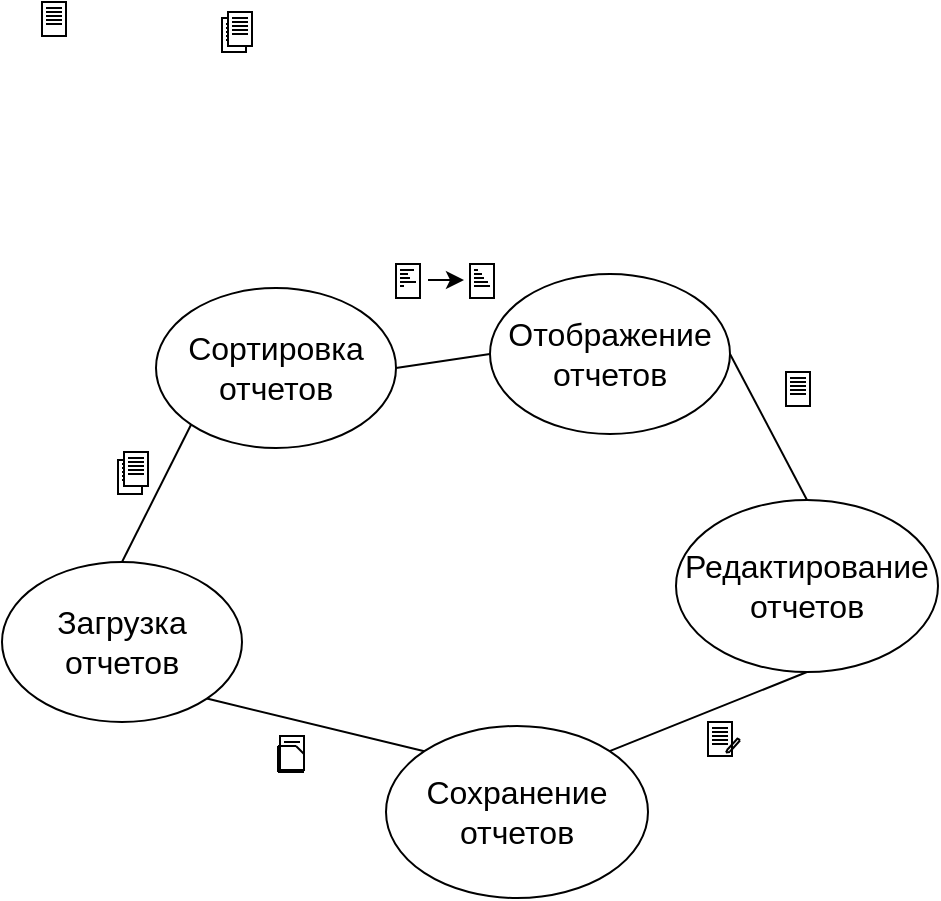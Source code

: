 <mxfile version="22.0.8" type="device">
  <diagram name="Page-1" id="qkXUQmDUu40Litg8JH-Y">
    <mxGraphModel dx="874" dy="469" grid="0" gridSize="10" guides="1" tooltips="1" connect="1" arrows="1" fold="1" page="1" pageScale="1" pageWidth="827" pageHeight="1169" math="0" shadow="0">
      <root>
        <mxCell id="0" />
        <mxCell id="1" parent="0" />
        <mxCell id="TVKGhcR1H5X7oImXkqEj-3" value="&lt;span style=&quot;font-size: 16px;&quot;&gt;Загрузка отчетов&lt;/span&gt;" style="ellipse;whiteSpace=wrap;html=1;" vertex="1" parent="1">
          <mxGeometry x="230" y="535" width="120" height="80" as="geometry" />
        </mxCell>
        <mxCell id="TVKGhcR1H5X7oImXkqEj-4" value="&lt;span style=&quot;font-size: 16px;&quot;&gt;Сортировка отчетов&lt;/span&gt;" style="ellipse;whiteSpace=wrap;html=1;" vertex="1" parent="1">
          <mxGeometry x="307" y="398" width="120" height="80" as="geometry" />
        </mxCell>
        <mxCell id="TVKGhcR1H5X7oImXkqEj-5" value="&lt;span style=&quot;font-size: 16px;&quot;&gt;Отображение отчетов&lt;/span&gt;" style="ellipse;whiteSpace=wrap;html=1;" vertex="1" parent="1">
          <mxGeometry x="474" y="391" width="120" height="80" as="geometry" />
        </mxCell>
        <mxCell id="TVKGhcR1H5X7oImXkqEj-6" value="&lt;span style=&quot;font-size: 16px;&quot;&gt;Редактирование отчетов&lt;/span&gt;" style="ellipse;whiteSpace=wrap;html=1;" vertex="1" parent="1">
          <mxGeometry x="567" y="504" width="131" height="86" as="geometry" />
        </mxCell>
        <mxCell id="TVKGhcR1H5X7oImXkqEj-7" value="&lt;span style=&quot;font-size: 16px;&quot;&gt;Сохранение отчетов&lt;/span&gt;" style="ellipse;whiteSpace=wrap;html=1;" vertex="1" parent="1">
          <mxGeometry x="422" y="617" width="131" height="86" as="geometry" />
        </mxCell>
        <mxCell id="TVKGhcR1H5X7oImXkqEj-14" value="" style="rounded=0;whiteSpace=wrap;html=1;" vertex="1" parent="1">
          <mxGeometry x="340" y="263" width="12" height="17" as="geometry" />
        </mxCell>
        <mxCell id="TVKGhcR1H5X7oImXkqEj-15" value="" style="endArrow=none;html=1;rounded=0;" edge="1" parent="1">
          <mxGeometry width="50" height="50" relative="1" as="geometry">
            <mxPoint x="342" y="266" as="sourcePoint" />
            <mxPoint x="350" y="266" as="targetPoint" />
          </mxGeometry>
        </mxCell>
        <mxCell id="TVKGhcR1H5X7oImXkqEj-16" value="" style="endArrow=none;html=1;rounded=0;" edge="1" parent="1">
          <mxGeometry width="50" height="50" relative="1" as="geometry">
            <mxPoint x="342" y="268" as="sourcePoint" />
            <mxPoint x="350" y="268" as="targetPoint" />
          </mxGeometry>
        </mxCell>
        <mxCell id="TVKGhcR1H5X7oImXkqEj-17" value="" style="endArrow=none;html=1;rounded=0;" edge="1" parent="1">
          <mxGeometry width="50" height="50" relative="1" as="geometry">
            <mxPoint x="342" y="270" as="sourcePoint" />
            <mxPoint x="350" y="270" as="targetPoint" />
          </mxGeometry>
        </mxCell>
        <mxCell id="TVKGhcR1H5X7oImXkqEj-18" value="" style="endArrow=none;html=1;rounded=0;" edge="1" parent="1">
          <mxGeometry width="50" height="50" relative="1" as="geometry">
            <mxPoint x="342" y="272" as="sourcePoint" />
            <mxPoint x="350" y="272" as="targetPoint" />
          </mxGeometry>
        </mxCell>
        <mxCell id="TVKGhcR1H5X7oImXkqEj-19" value="" style="endArrow=none;html=1;rounded=0;" edge="1" parent="1">
          <mxGeometry width="50" height="50" relative="1" as="geometry">
            <mxPoint x="342" y="274" as="sourcePoint" />
            <mxPoint x="350" y="274" as="targetPoint" />
          </mxGeometry>
        </mxCell>
        <mxCell id="TVKGhcR1H5X7oImXkqEj-20" value="" style="rounded=0;whiteSpace=wrap;html=1;" vertex="1" parent="1">
          <mxGeometry x="464" y="386" width="12" height="17" as="geometry" />
        </mxCell>
        <mxCell id="TVKGhcR1H5X7oImXkqEj-21" value="" style="endArrow=none;html=1;rounded=0;" edge="1" parent="1">
          <mxGeometry width="50" height="50" relative="1" as="geometry">
            <mxPoint x="466" y="389" as="sourcePoint" />
            <mxPoint x="468" y="389" as="targetPoint" />
          </mxGeometry>
        </mxCell>
        <mxCell id="TVKGhcR1H5X7oImXkqEj-22" value="" style="endArrow=none;html=1;rounded=0;" edge="1" parent="1">
          <mxGeometry width="50" height="50" relative="1" as="geometry">
            <mxPoint x="466" y="391" as="sourcePoint" />
            <mxPoint x="470" y="391" as="targetPoint" />
          </mxGeometry>
        </mxCell>
        <mxCell id="TVKGhcR1H5X7oImXkqEj-23" value="" style="endArrow=none;html=1;rounded=0;" edge="1" parent="1">
          <mxGeometry width="50" height="50" relative="1" as="geometry">
            <mxPoint x="466" y="393" as="sourcePoint" />
            <mxPoint x="471" y="393" as="targetPoint" />
          </mxGeometry>
        </mxCell>
        <mxCell id="TVKGhcR1H5X7oImXkqEj-24" value="" style="endArrow=none;html=1;rounded=0;" edge="1" parent="1">
          <mxGeometry width="50" height="50" relative="1" as="geometry">
            <mxPoint x="466" y="395" as="sourcePoint" />
            <mxPoint x="473" y="395" as="targetPoint" />
          </mxGeometry>
        </mxCell>
        <mxCell id="TVKGhcR1H5X7oImXkqEj-25" value="" style="endArrow=none;html=1;rounded=0;" edge="1" parent="1">
          <mxGeometry width="50" height="50" relative="1" as="geometry">
            <mxPoint x="466" y="397" as="sourcePoint" />
            <mxPoint x="474" y="397" as="targetPoint" />
          </mxGeometry>
        </mxCell>
        <mxCell id="TVKGhcR1H5X7oImXkqEj-26" value="" style="rounded=0;whiteSpace=wrap;html=1;" vertex="1" parent="1">
          <mxGeometry x="427" y="386" width="12" height="17" as="geometry" />
        </mxCell>
        <mxCell id="TVKGhcR1H5X7oImXkqEj-27" value="" style="endArrow=none;html=1;rounded=0;" edge="1" parent="1">
          <mxGeometry width="50" height="50" relative="1" as="geometry">
            <mxPoint x="429" y="397" as="sourcePoint" />
            <mxPoint x="431" y="397" as="targetPoint" />
          </mxGeometry>
        </mxCell>
        <mxCell id="TVKGhcR1H5X7oImXkqEj-28" value="" style="endArrow=none;html=1;rounded=0;" edge="1" parent="1">
          <mxGeometry width="50" height="50" relative="1" as="geometry">
            <mxPoint x="429" y="391" as="sourcePoint" />
            <mxPoint x="433" y="391" as="targetPoint" />
          </mxGeometry>
        </mxCell>
        <mxCell id="TVKGhcR1H5X7oImXkqEj-29" value="" style="endArrow=none;html=1;rounded=0;" edge="1" parent="1">
          <mxGeometry width="50" height="50" relative="1" as="geometry">
            <mxPoint x="429" y="393" as="sourcePoint" />
            <mxPoint x="434" y="393" as="targetPoint" />
          </mxGeometry>
        </mxCell>
        <mxCell id="TVKGhcR1H5X7oImXkqEj-30" value="" style="endArrow=none;html=1;rounded=0;" edge="1" parent="1">
          <mxGeometry width="50" height="50" relative="1" as="geometry">
            <mxPoint x="429" y="389" as="sourcePoint" />
            <mxPoint x="436" y="389" as="targetPoint" />
          </mxGeometry>
        </mxCell>
        <mxCell id="TVKGhcR1H5X7oImXkqEj-31" value="" style="endArrow=none;html=1;rounded=0;" edge="1" parent="1">
          <mxGeometry width="50" height="50" relative="1" as="geometry">
            <mxPoint x="429" y="395" as="sourcePoint" />
            <mxPoint x="437" y="395" as="targetPoint" />
          </mxGeometry>
        </mxCell>
        <mxCell id="TVKGhcR1H5X7oImXkqEj-32" value="" style="rounded=0;whiteSpace=wrap;html=1;" vertex="1" parent="1">
          <mxGeometry x="343" y="260" width="12" height="17" as="geometry" />
        </mxCell>
        <mxCell id="TVKGhcR1H5X7oImXkqEj-33" value="" style="endArrow=none;html=1;rounded=0;" edge="1" parent="1">
          <mxGeometry width="50" height="50" relative="1" as="geometry">
            <mxPoint x="345" y="263" as="sourcePoint" />
            <mxPoint x="353" y="263" as="targetPoint" />
          </mxGeometry>
        </mxCell>
        <mxCell id="TVKGhcR1H5X7oImXkqEj-34" value="" style="endArrow=none;html=1;rounded=0;" edge="1" parent="1">
          <mxGeometry width="50" height="50" relative="1" as="geometry">
            <mxPoint x="345" y="265" as="sourcePoint" />
            <mxPoint x="353" y="265" as="targetPoint" />
          </mxGeometry>
        </mxCell>
        <mxCell id="TVKGhcR1H5X7oImXkqEj-35" value="" style="endArrow=none;html=1;rounded=0;" edge="1" parent="1">
          <mxGeometry width="50" height="50" relative="1" as="geometry">
            <mxPoint x="345" y="267" as="sourcePoint" />
            <mxPoint x="353" y="267" as="targetPoint" />
          </mxGeometry>
        </mxCell>
        <mxCell id="TVKGhcR1H5X7oImXkqEj-36" value="" style="endArrow=none;html=1;rounded=0;" edge="1" parent="1">
          <mxGeometry width="50" height="50" relative="1" as="geometry">
            <mxPoint x="345" y="269" as="sourcePoint" />
            <mxPoint x="353" y="269" as="targetPoint" />
          </mxGeometry>
        </mxCell>
        <mxCell id="TVKGhcR1H5X7oImXkqEj-37" value="" style="endArrow=none;html=1;rounded=0;" edge="1" parent="1">
          <mxGeometry width="50" height="50" relative="1" as="geometry">
            <mxPoint x="345" y="271" as="sourcePoint" />
            <mxPoint x="353" y="271" as="targetPoint" />
          </mxGeometry>
        </mxCell>
        <mxCell id="TVKGhcR1H5X7oImXkqEj-38" value="" style="group" vertex="1" connectable="0" parent="1">
          <mxGeometry x="622" y="440" width="12" height="17" as="geometry" />
        </mxCell>
        <mxCell id="TVKGhcR1H5X7oImXkqEj-8" value="" style="rounded=0;whiteSpace=wrap;html=1;" vertex="1" parent="TVKGhcR1H5X7oImXkqEj-38">
          <mxGeometry width="12" height="17" as="geometry" />
        </mxCell>
        <mxCell id="TVKGhcR1H5X7oImXkqEj-9" value="" style="endArrow=none;html=1;rounded=0;" edge="1" parent="TVKGhcR1H5X7oImXkqEj-38">
          <mxGeometry width="50" height="50" relative="1" as="geometry">
            <mxPoint x="2" y="3" as="sourcePoint" />
            <mxPoint x="10" y="3" as="targetPoint" />
          </mxGeometry>
        </mxCell>
        <mxCell id="TVKGhcR1H5X7oImXkqEj-10" value="" style="endArrow=none;html=1;rounded=0;" edge="1" parent="TVKGhcR1H5X7oImXkqEj-38">
          <mxGeometry width="50" height="50" relative="1" as="geometry">
            <mxPoint x="2" y="5" as="sourcePoint" />
            <mxPoint x="10" y="5" as="targetPoint" />
          </mxGeometry>
        </mxCell>
        <mxCell id="TVKGhcR1H5X7oImXkqEj-11" value="" style="endArrow=none;html=1;rounded=0;" edge="1" parent="TVKGhcR1H5X7oImXkqEj-38">
          <mxGeometry width="50" height="50" relative="1" as="geometry">
            <mxPoint x="2" y="7" as="sourcePoint" />
            <mxPoint x="10" y="7" as="targetPoint" />
          </mxGeometry>
        </mxCell>
        <mxCell id="TVKGhcR1H5X7oImXkqEj-12" value="" style="endArrow=none;html=1;rounded=0;" edge="1" parent="TVKGhcR1H5X7oImXkqEj-38">
          <mxGeometry width="50" height="50" relative="1" as="geometry">
            <mxPoint x="2" y="9" as="sourcePoint" />
            <mxPoint x="10" y="9" as="targetPoint" />
          </mxGeometry>
        </mxCell>
        <mxCell id="TVKGhcR1H5X7oImXkqEj-13" value="" style="endArrow=none;html=1;rounded=0;" edge="1" parent="TVKGhcR1H5X7oImXkqEj-38">
          <mxGeometry width="50" height="50" relative="1" as="geometry">
            <mxPoint x="2" y="11" as="sourcePoint" />
            <mxPoint x="10" y="11" as="targetPoint" />
          </mxGeometry>
        </mxCell>
        <mxCell id="TVKGhcR1H5X7oImXkqEj-39" value="" style="group" vertex="1" connectable="0" parent="1">
          <mxGeometry x="250" y="255" width="12" height="17" as="geometry" />
        </mxCell>
        <mxCell id="TVKGhcR1H5X7oImXkqEj-40" value="" style="rounded=0;whiteSpace=wrap;html=1;" vertex="1" parent="TVKGhcR1H5X7oImXkqEj-39">
          <mxGeometry width="12" height="17" as="geometry" />
        </mxCell>
        <mxCell id="TVKGhcR1H5X7oImXkqEj-41" value="" style="endArrow=none;html=1;rounded=0;" edge="1" parent="TVKGhcR1H5X7oImXkqEj-39">
          <mxGeometry width="50" height="50" relative="1" as="geometry">
            <mxPoint x="2" y="3" as="sourcePoint" />
            <mxPoint x="10" y="3" as="targetPoint" />
          </mxGeometry>
        </mxCell>
        <mxCell id="TVKGhcR1H5X7oImXkqEj-42" value="" style="endArrow=none;html=1;rounded=0;" edge="1" parent="TVKGhcR1H5X7oImXkqEj-39">
          <mxGeometry width="50" height="50" relative="1" as="geometry">
            <mxPoint x="2" y="5" as="sourcePoint" />
            <mxPoint x="10" y="5" as="targetPoint" />
          </mxGeometry>
        </mxCell>
        <mxCell id="TVKGhcR1H5X7oImXkqEj-43" value="" style="endArrow=none;html=1;rounded=0;" edge="1" parent="TVKGhcR1H5X7oImXkqEj-39">
          <mxGeometry width="50" height="50" relative="1" as="geometry">
            <mxPoint x="2" y="7" as="sourcePoint" />
            <mxPoint x="10" y="7" as="targetPoint" />
          </mxGeometry>
        </mxCell>
        <mxCell id="TVKGhcR1H5X7oImXkqEj-44" value="" style="endArrow=none;html=1;rounded=0;" edge="1" parent="TVKGhcR1H5X7oImXkqEj-39">
          <mxGeometry width="50" height="50" relative="1" as="geometry">
            <mxPoint x="2" y="9" as="sourcePoint" />
            <mxPoint x="10" y="9" as="targetPoint" />
          </mxGeometry>
        </mxCell>
        <mxCell id="TVKGhcR1H5X7oImXkqEj-45" value="" style="endArrow=none;html=1;rounded=0;" edge="1" parent="TVKGhcR1H5X7oImXkqEj-39">
          <mxGeometry width="50" height="50" relative="1" as="geometry">
            <mxPoint x="2" y="11" as="sourcePoint" />
            <mxPoint x="10" y="11" as="targetPoint" />
          </mxGeometry>
        </mxCell>
        <mxCell id="TVKGhcR1H5X7oImXkqEj-46" value="" style="rounded=0;whiteSpace=wrap;html=1;" vertex="1" parent="1">
          <mxGeometry x="288" y="484" width="12" height="17" as="geometry" />
        </mxCell>
        <mxCell id="TVKGhcR1H5X7oImXkqEj-47" value="" style="endArrow=none;html=1;rounded=0;" edge="1" parent="1">
          <mxGeometry width="50" height="50" relative="1" as="geometry">
            <mxPoint x="290" y="486" as="sourcePoint" />
            <mxPoint x="298" y="486" as="targetPoint" />
          </mxGeometry>
        </mxCell>
        <mxCell id="TVKGhcR1H5X7oImXkqEj-48" value="" style="endArrow=none;html=1;rounded=0;" edge="1" parent="1">
          <mxGeometry width="50" height="50" relative="1" as="geometry">
            <mxPoint x="290" y="488" as="sourcePoint" />
            <mxPoint x="298" y="488" as="targetPoint" />
          </mxGeometry>
        </mxCell>
        <mxCell id="TVKGhcR1H5X7oImXkqEj-49" value="" style="endArrow=none;html=1;rounded=0;" edge="1" parent="1">
          <mxGeometry width="50" height="50" relative="1" as="geometry">
            <mxPoint x="290" y="490" as="sourcePoint" />
            <mxPoint x="298" y="490" as="targetPoint" />
          </mxGeometry>
        </mxCell>
        <mxCell id="TVKGhcR1H5X7oImXkqEj-50" value="" style="endArrow=none;html=1;rounded=0;" edge="1" parent="1">
          <mxGeometry width="50" height="50" relative="1" as="geometry">
            <mxPoint x="290" y="492" as="sourcePoint" />
            <mxPoint x="298" y="492" as="targetPoint" />
          </mxGeometry>
        </mxCell>
        <mxCell id="TVKGhcR1H5X7oImXkqEj-51" value="" style="endArrow=none;html=1;rounded=0;" edge="1" parent="1">
          <mxGeometry width="50" height="50" relative="1" as="geometry">
            <mxPoint x="290" y="494" as="sourcePoint" />
            <mxPoint x="298" y="494" as="targetPoint" />
          </mxGeometry>
        </mxCell>
        <mxCell id="TVKGhcR1H5X7oImXkqEj-52" value="" style="rounded=0;whiteSpace=wrap;html=1;" vertex="1" parent="1">
          <mxGeometry x="291" y="480" width="12" height="17" as="geometry" />
        </mxCell>
        <mxCell id="TVKGhcR1H5X7oImXkqEj-53" value="" style="endArrow=none;html=1;rounded=0;" edge="1" parent="1">
          <mxGeometry width="50" height="50" relative="1" as="geometry">
            <mxPoint x="293" y="483" as="sourcePoint" />
            <mxPoint x="301" y="483" as="targetPoint" />
          </mxGeometry>
        </mxCell>
        <mxCell id="TVKGhcR1H5X7oImXkqEj-54" value="" style="endArrow=none;html=1;rounded=0;" edge="1" parent="1">
          <mxGeometry width="50" height="50" relative="1" as="geometry">
            <mxPoint x="293" y="485" as="sourcePoint" />
            <mxPoint x="301" y="485" as="targetPoint" />
          </mxGeometry>
        </mxCell>
        <mxCell id="TVKGhcR1H5X7oImXkqEj-55" value="" style="endArrow=none;html=1;rounded=0;" edge="1" parent="1">
          <mxGeometry width="50" height="50" relative="1" as="geometry">
            <mxPoint x="293" y="487" as="sourcePoint" />
            <mxPoint x="301" y="487" as="targetPoint" />
          </mxGeometry>
        </mxCell>
        <mxCell id="TVKGhcR1H5X7oImXkqEj-56" value="" style="endArrow=none;html=1;rounded=0;" edge="1" parent="1">
          <mxGeometry width="50" height="50" relative="1" as="geometry">
            <mxPoint x="293" y="489" as="sourcePoint" />
            <mxPoint x="301" y="489" as="targetPoint" />
          </mxGeometry>
        </mxCell>
        <mxCell id="TVKGhcR1H5X7oImXkqEj-57" value="" style="endArrow=none;html=1;rounded=0;" edge="1" parent="1">
          <mxGeometry width="50" height="50" relative="1" as="geometry">
            <mxPoint x="293" y="491" as="sourcePoint" />
            <mxPoint x="301" y="491" as="targetPoint" />
          </mxGeometry>
        </mxCell>
        <mxCell id="TVKGhcR1H5X7oImXkqEj-58" value="" style="endArrow=classic;html=1;rounded=0;" edge="1" parent="1">
          <mxGeometry width="50" height="50" relative="1" as="geometry">
            <mxPoint x="443" y="394" as="sourcePoint" />
            <mxPoint x="461" y="394" as="targetPoint" />
          </mxGeometry>
        </mxCell>
        <mxCell id="TVKGhcR1H5X7oImXkqEj-61" value="" style="endArrow=none;html=1;rounded=0;exitX=0.5;exitY=0;exitDx=0;exitDy=0;entryX=0;entryY=1;entryDx=0;entryDy=0;" edge="1" parent="1" source="TVKGhcR1H5X7oImXkqEj-3" target="TVKGhcR1H5X7oImXkqEj-4">
          <mxGeometry width="50" height="50" relative="1" as="geometry">
            <mxPoint x="331" y="535" as="sourcePoint" />
            <mxPoint x="381" y="485" as="targetPoint" />
          </mxGeometry>
        </mxCell>
        <mxCell id="TVKGhcR1H5X7oImXkqEj-62" value="" style="endArrow=none;html=1;rounded=0;entryX=0;entryY=0.5;entryDx=0;entryDy=0;exitX=1;exitY=0.5;exitDx=0;exitDy=0;" edge="1" parent="1" source="TVKGhcR1H5X7oImXkqEj-4" target="TVKGhcR1H5X7oImXkqEj-5">
          <mxGeometry width="50" height="50" relative="1" as="geometry">
            <mxPoint x="395" y="560" as="sourcePoint" />
            <mxPoint x="445" y="510" as="targetPoint" />
          </mxGeometry>
        </mxCell>
        <mxCell id="TVKGhcR1H5X7oImXkqEj-63" value="" style="endArrow=none;html=1;rounded=0;entryX=0.5;entryY=0;entryDx=0;entryDy=0;exitX=1;exitY=0.5;exitDx=0;exitDy=0;" edge="1" parent="1" source="TVKGhcR1H5X7oImXkqEj-5" target="TVKGhcR1H5X7oImXkqEj-6">
          <mxGeometry width="50" height="50" relative="1" as="geometry">
            <mxPoint x="405" y="570" as="sourcePoint" />
            <mxPoint x="455" y="520" as="targetPoint" />
          </mxGeometry>
        </mxCell>
        <mxCell id="TVKGhcR1H5X7oImXkqEj-64" value="" style="endArrow=none;html=1;rounded=0;exitX=0;exitY=0;exitDx=0;exitDy=0;entryX=1;entryY=1;entryDx=0;entryDy=0;" edge="1" parent="1" source="TVKGhcR1H5X7oImXkqEj-7" target="TVKGhcR1H5X7oImXkqEj-3">
          <mxGeometry width="50" height="50" relative="1" as="geometry">
            <mxPoint x="415" y="580" as="sourcePoint" />
            <mxPoint x="465" y="530" as="targetPoint" />
          </mxGeometry>
        </mxCell>
        <mxCell id="TVKGhcR1H5X7oImXkqEj-65" value="" style="endArrow=none;html=1;rounded=0;entryX=0.5;entryY=1;entryDx=0;entryDy=0;exitX=1;exitY=0;exitDx=0;exitDy=0;" edge="1" parent="1" source="TVKGhcR1H5X7oImXkqEj-7" target="TVKGhcR1H5X7oImXkqEj-6">
          <mxGeometry width="50" height="50" relative="1" as="geometry">
            <mxPoint x="425" y="590" as="sourcePoint" />
            <mxPoint x="475" y="540" as="targetPoint" />
          </mxGeometry>
        </mxCell>
        <mxCell id="TVKGhcR1H5X7oImXkqEj-66" value="" style="rounded=0;whiteSpace=wrap;html=1;" vertex="1" parent="1">
          <mxGeometry x="583" y="615" width="12" height="17" as="geometry" />
        </mxCell>
        <mxCell id="TVKGhcR1H5X7oImXkqEj-67" value="" style="endArrow=none;html=1;rounded=0;" edge="1" parent="1">
          <mxGeometry width="50" height="50" relative="1" as="geometry">
            <mxPoint x="585" y="618" as="sourcePoint" />
            <mxPoint x="593" y="618" as="targetPoint" />
          </mxGeometry>
        </mxCell>
        <mxCell id="TVKGhcR1H5X7oImXkqEj-68" value="" style="endArrow=none;html=1;rounded=0;" edge="1" parent="1">
          <mxGeometry width="50" height="50" relative="1" as="geometry">
            <mxPoint x="585" y="620" as="sourcePoint" />
            <mxPoint x="593" y="620" as="targetPoint" />
          </mxGeometry>
        </mxCell>
        <mxCell id="TVKGhcR1H5X7oImXkqEj-69" value="" style="endArrow=none;html=1;rounded=0;" edge="1" parent="1">
          <mxGeometry width="50" height="50" relative="1" as="geometry">
            <mxPoint x="585" y="622" as="sourcePoint" />
            <mxPoint x="593" y="622" as="targetPoint" />
          </mxGeometry>
        </mxCell>
        <mxCell id="TVKGhcR1H5X7oImXkqEj-70" value="" style="endArrow=none;html=1;rounded=0;" edge="1" parent="1">
          <mxGeometry width="50" height="50" relative="1" as="geometry">
            <mxPoint x="585" y="624" as="sourcePoint" />
            <mxPoint x="593" y="624" as="targetPoint" />
          </mxGeometry>
        </mxCell>
        <mxCell id="TVKGhcR1H5X7oImXkqEj-71" value="" style="endArrow=none;html=1;rounded=0;" edge="1" parent="1">
          <mxGeometry width="50" height="50" relative="1" as="geometry">
            <mxPoint x="585" y="626" as="sourcePoint" />
            <mxPoint x="593" y="626" as="targetPoint" />
          </mxGeometry>
        </mxCell>
        <mxCell id="TVKGhcR1H5X7oImXkqEj-72" value="" style="endArrow=none;html=1;rounded=0;" edge="1" parent="1">
          <mxGeometry width="50" height="50" relative="1" as="geometry">
            <mxPoint x="593" y="628.5" as="sourcePoint" />
            <mxPoint x="598" y="623" as="targetPoint" />
          </mxGeometry>
        </mxCell>
        <mxCell id="TVKGhcR1H5X7oImXkqEj-73" value="" style="endArrow=none;html=1;rounded=0;" edge="1" parent="1">
          <mxGeometry width="50" height="50" relative="1" as="geometry">
            <mxPoint x="594" y="629.75" as="sourcePoint" />
            <mxPoint x="599" y="624.25" as="targetPoint" />
          </mxGeometry>
        </mxCell>
        <mxCell id="TVKGhcR1H5X7oImXkqEj-74" value="" style="endArrow=none;html=1;rounded=0;" edge="1" parent="1">
          <mxGeometry width="50" height="50" relative="1" as="geometry">
            <mxPoint x="598" y="623.25" as="sourcePoint" />
            <mxPoint x="599" y="624.25" as="targetPoint" />
          </mxGeometry>
        </mxCell>
        <mxCell id="TVKGhcR1H5X7oImXkqEj-75" value="" style="endArrow=none;html=1;rounded=0;" edge="1" parent="1">
          <mxGeometry width="50" height="50" relative="1" as="geometry">
            <mxPoint x="592" y="630.25" as="sourcePoint" />
            <mxPoint x="593" y="628.25" as="targetPoint" />
          </mxGeometry>
        </mxCell>
        <mxCell id="TVKGhcR1H5X7oImXkqEj-76" value="" style="endArrow=none;html=1;rounded=0;" edge="1" parent="1">
          <mxGeometry width="50" height="50" relative="1" as="geometry">
            <mxPoint x="592" y="630.25" as="sourcePoint" />
            <mxPoint x="594" y="630" as="targetPoint" />
          </mxGeometry>
        </mxCell>
        <mxCell id="TVKGhcR1H5X7oImXkqEj-77" value="" style="rounded=0;whiteSpace=wrap;html=1;" vertex="1" parent="1">
          <mxGeometry x="369" y="622" width="12" height="17" as="geometry" />
        </mxCell>
        <mxCell id="TVKGhcR1H5X7oImXkqEj-78" value="" style="endArrow=none;html=1;rounded=0;" edge="1" parent="1">
          <mxGeometry width="50" height="50" relative="1" as="geometry">
            <mxPoint x="371" y="625" as="sourcePoint" />
            <mxPoint x="379" y="625" as="targetPoint" />
          </mxGeometry>
        </mxCell>
        <mxCell id="TVKGhcR1H5X7oImXkqEj-79" value="" style="endArrow=none;html=1;rounded=0;" edge="1" parent="1">
          <mxGeometry width="50" height="50" relative="1" as="geometry">
            <mxPoint x="368" y="627" as="sourcePoint" />
            <mxPoint x="377" y="627" as="targetPoint" />
          </mxGeometry>
        </mxCell>
        <mxCell id="TVKGhcR1H5X7oImXkqEj-80" value="" style="endArrow=none;html=1;rounded=0;" edge="1" parent="1">
          <mxGeometry width="50" height="50" relative="1" as="geometry">
            <mxPoint x="377" y="627" as="sourcePoint" />
            <mxPoint x="381" y="631" as="targetPoint" />
          </mxGeometry>
        </mxCell>
        <mxCell id="TVKGhcR1H5X7oImXkqEj-81" value="" style="endArrow=none;html=1;rounded=0;" edge="1" parent="1">
          <mxGeometry width="50" height="50" relative="1" as="geometry">
            <mxPoint x="368" y="627" as="sourcePoint" />
            <mxPoint x="368" y="640" as="targetPoint" />
          </mxGeometry>
        </mxCell>
        <mxCell id="TVKGhcR1H5X7oImXkqEj-82" value="" style="endArrow=none;html=1;rounded=0;" edge="1" parent="1">
          <mxGeometry width="50" height="50" relative="1" as="geometry">
            <mxPoint x="368" y="640" as="sourcePoint" />
            <mxPoint x="381" y="640" as="targetPoint" />
          </mxGeometry>
        </mxCell>
      </root>
    </mxGraphModel>
  </diagram>
</mxfile>
